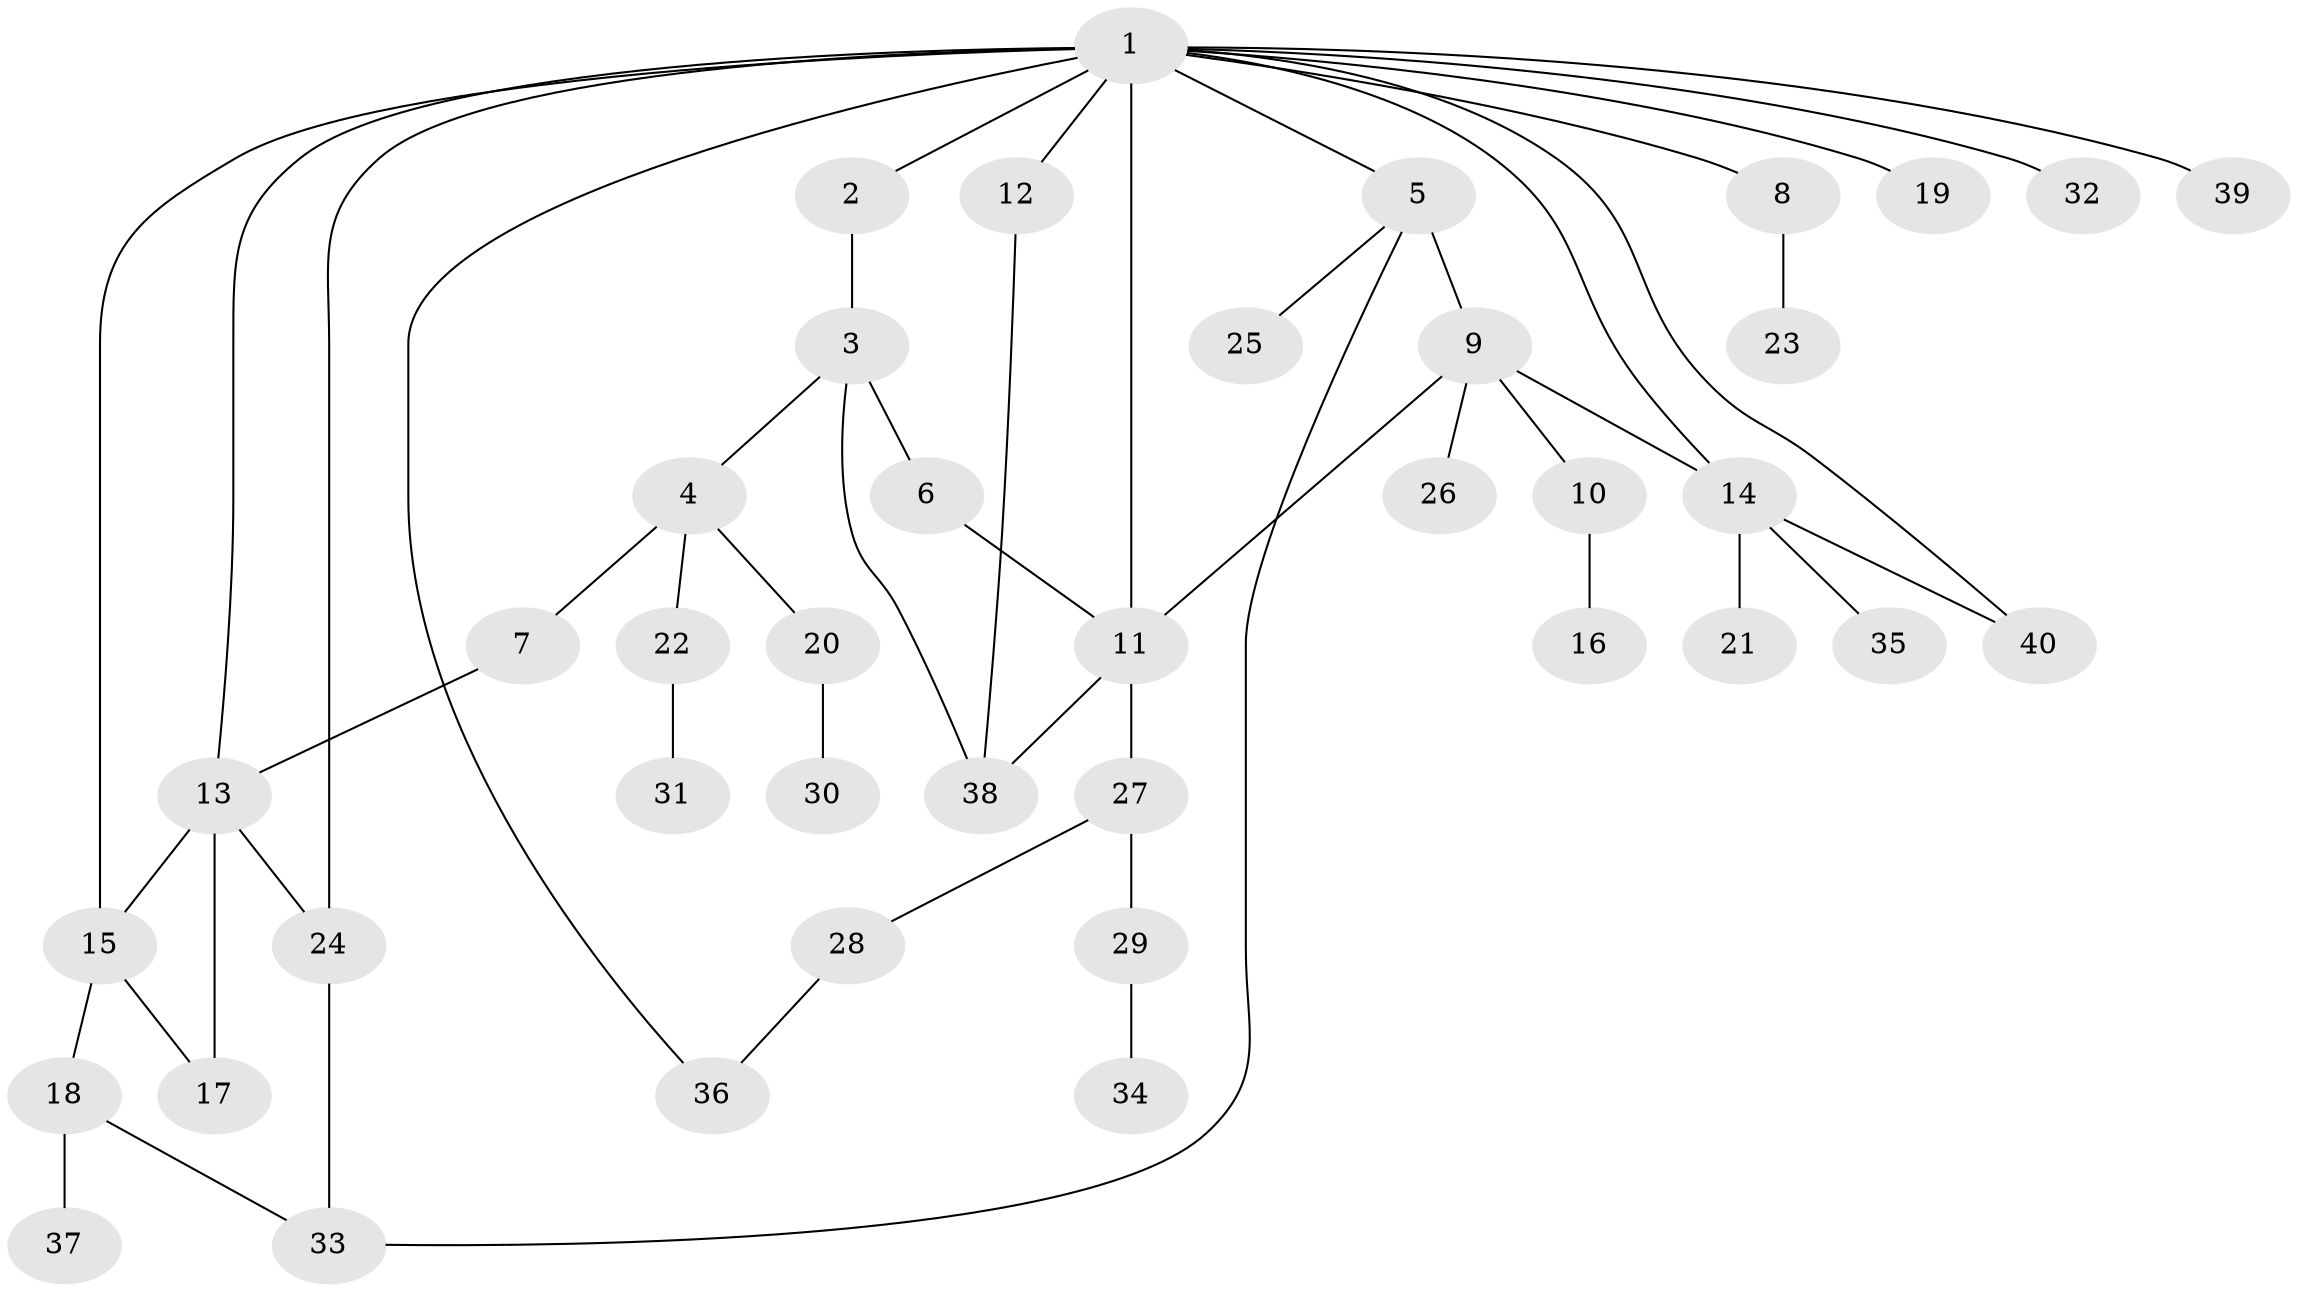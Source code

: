 // original degree distribution, {35: 0.007575757575757576, 2: 0.22727272727272727, 7: 0.007575757575757576, 5: 0.03787878787878788, 12: 0.007575757575757576, 3: 0.07575757575757576, 4: 0.045454545454545456, 1: 0.5606060606060606, 9: 0.007575757575757576, 10: 0.007575757575757576, 8: 0.007575757575757576, 6: 0.007575757575757576}
// Generated by graph-tools (version 1.1) at 2025/50/03/04/25 22:50:31]
// undirected, 40 vertices, 52 edges
graph export_dot {
  node [color=gray90,style=filled];
  1;
  2;
  3;
  4;
  5;
  6;
  7;
  8;
  9;
  10;
  11;
  12;
  13;
  14;
  15;
  16;
  17;
  18;
  19;
  20;
  21;
  22;
  23;
  24;
  25;
  26;
  27;
  28;
  29;
  30;
  31;
  32;
  33;
  34;
  35;
  36;
  37;
  38;
  39;
  40;
  1 -- 2 [weight=1.0];
  1 -- 5 [weight=3.0];
  1 -- 8 [weight=1.0];
  1 -- 11 [weight=15.0];
  1 -- 12 [weight=2.0];
  1 -- 13 [weight=1.0];
  1 -- 14 [weight=1.0];
  1 -- 15 [weight=1.0];
  1 -- 19 [weight=1.0];
  1 -- 24 [weight=1.0];
  1 -- 32 [weight=1.0];
  1 -- 36 [weight=1.0];
  1 -- 39 [weight=1.0];
  1 -- 40 [weight=1.0];
  2 -- 3 [weight=2.0];
  3 -- 4 [weight=1.0];
  3 -- 6 [weight=1.0];
  3 -- 38 [weight=1.0];
  4 -- 7 [weight=1.0];
  4 -- 20 [weight=1.0];
  4 -- 22 [weight=1.0];
  5 -- 9 [weight=5.0];
  5 -- 25 [weight=1.0];
  5 -- 33 [weight=1.0];
  6 -- 11 [weight=1.0];
  7 -- 13 [weight=1.0];
  8 -- 23 [weight=1.0];
  9 -- 10 [weight=1.0];
  9 -- 11 [weight=1.0];
  9 -- 14 [weight=1.0];
  9 -- 26 [weight=1.0];
  10 -- 16 [weight=1.0];
  11 -- 27 [weight=1.0];
  11 -- 38 [weight=1.0];
  12 -- 38 [weight=1.0];
  13 -- 15 [weight=1.0];
  13 -- 17 [weight=1.0];
  13 -- 24 [weight=1.0];
  14 -- 21 [weight=5.0];
  14 -- 35 [weight=1.0];
  14 -- 40 [weight=1.0];
  15 -- 17 [weight=1.0];
  15 -- 18 [weight=1.0];
  18 -- 33 [weight=1.0];
  18 -- 37 [weight=1.0];
  20 -- 30 [weight=1.0];
  22 -- 31 [weight=1.0];
  24 -- 33 [weight=1.0];
  27 -- 28 [weight=1.0];
  27 -- 29 [weight=1.0];
  28 -- 36 [weight=1.0];
  29 -- 34 [weight=3.0];
}
